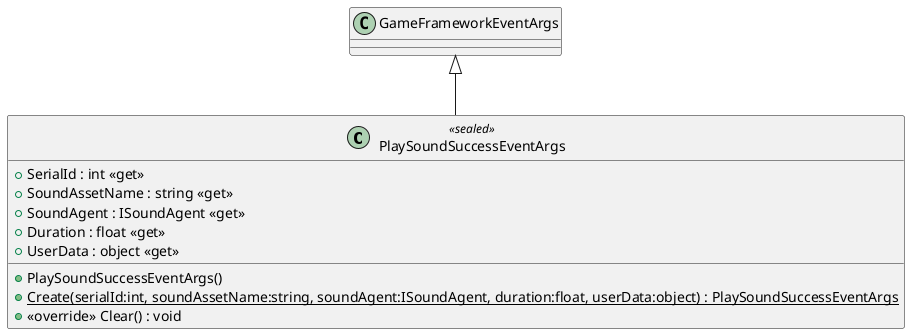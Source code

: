 @startuml
class PlaySoundSuccessEventArgs <<sealed>> {
    + PlaySoundSuccessEventArgs()
    + SerialId : int <<get>>
    + SoundAssetName : string <<get>>
    + SoundAgent : ISoundAgent <<get>>
    + Duration : float <<get>>
    + UserData : object <<get>>
    + {static} Create(serialId:int, soundAssetName:string, soundAgent:ISoundAgent, duration:float, userData:object) : PlaySoundSuccessEventArgs
    + <<override>> Clear() : void
}
GameFrameworkEventArgs <|-- PlaySoundSuccessEventArgs
@enduml
